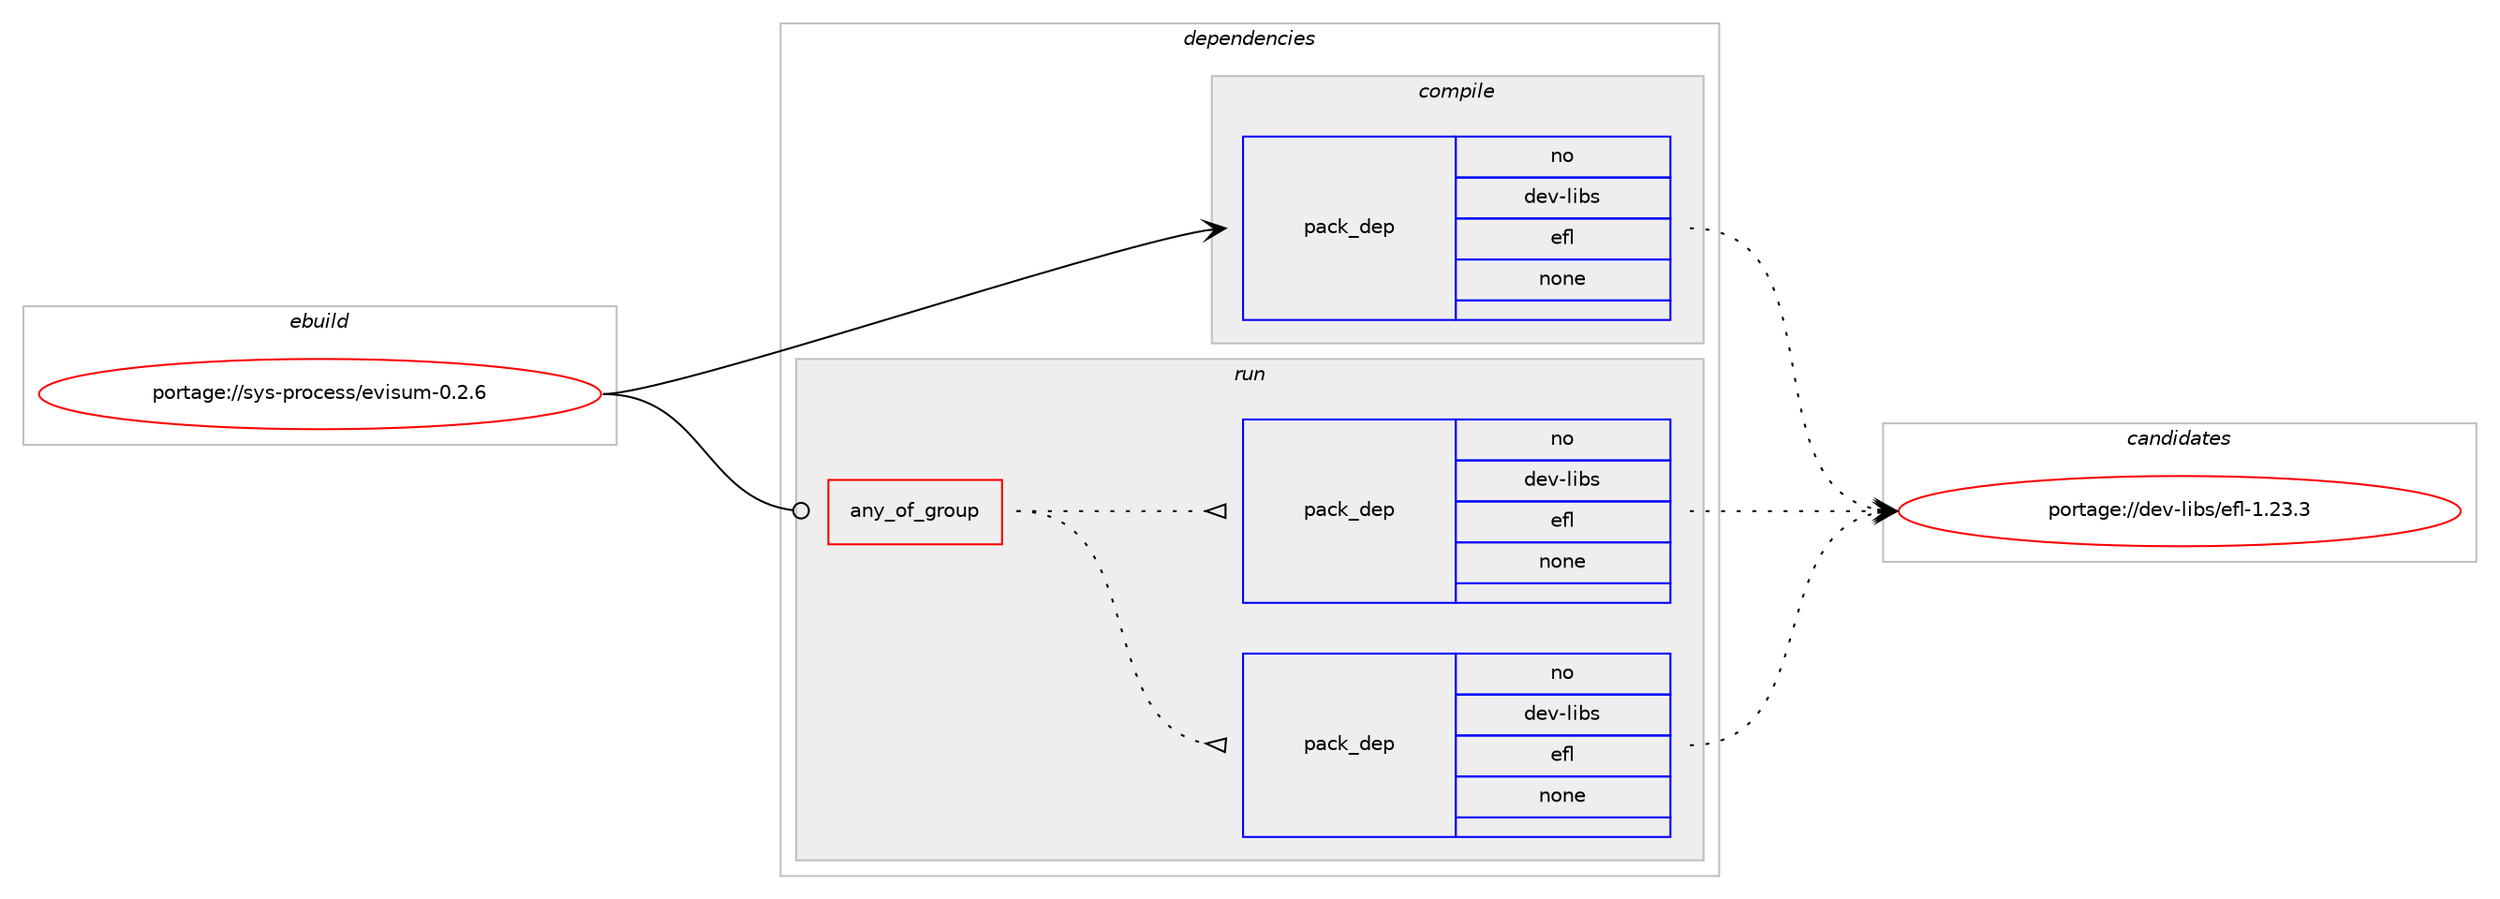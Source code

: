 digraph prolog {

# *************
# Graph options
# *************

newrank=true;
concentrate=true;
compound=true;
graph [rankdir=LR,fontname=Helvetica,fontsize=10,ranksep=1.5];#, ranksep=2.5, nodesep=0.2];
edge  [arrowhead=vee];
node  [fontname=Helvetica,fontsize=10];

# **********
# The ebuild
# **********

subgraph cluster_leftcol {
color=gray;
rank=same;
label=<<i>ebuild</i>>;
id [label="portage://sys-process/evisum-0.2.6", color=red, width=4, href="../sys-process/evisum-0.2.6.svg"];
}

# ****************
# The dependencies
# ****************

subgraph cluster_midcol {
color=gray;
label=<<i>dependencies</i>>;
subgraph cluster_compile {
fillcolor="#eeeeee";
style=filled;
label=<<i>compile</i>>;
subgraph pack17659 {
dependency21340 [label=<<TABLE BORDER="0" CELLBORDER="1" CELLSPACING="0" CELLPADDING="4" WIDTH="220"><TR><TD ROWSPAN="6" CELLPADDING="30">pack_dep</TD></TR><TR><TD WIDTH="110">no</TD></TR><TR><TD>dev-libs</TD></TR><TR><TD>efl</TD></TR><TR><TD>none</TD></TR><TR><TD></TD></TR></TABLE>>, shape=none, color=blue];
}
id:e -> dependency21340:w [weight=20,style="solid",arrowhead="vee"];
}
subgraph cluster_compileandrun {
fillcolor="#eeeeee";
style=filled;
label=<<i>compile and run</i>>;
}
subgraph cluster_run {
fillcolor="#eeeeee";
style=filled;
label=<<i>run</i>>;
subgraph any575 {
dependency21341 [label=<<TABLE BORDER="0" CELLBORDER="1" CELLSPACING="0" CELLPADDING="4"><TR><TD CELLPADDING="10">any_of_group</TD></TR></TABLE>>, shape=none, color=red];subgraph pack17660 {
dependency21342 [label=<<TABLE BORDER="0" CELLBORDER="1" CELLSPACING="0" CELLPADDING="4" WIDTH="220"><TR><TD ROWSPAN="6" CELLPADDING="30">pack_dep</TD></TR><TR><TD WIDTH="110">no</TD></TR><TR><TD>dev-libs</TD></TR><TR><TD>efl</TD></TR><TR><TD>none</TD></TR><TR><TD></TD></TR></TABLE>>, shape=none, color=blue];
}
dependency21341:e -> dependency21342:w [weight=20,style="dotted",arrowhead="oinv"];
subgraph pack17661 {
dependency21343 [label=<<TABLE BORDER="0" CELLBORDER="1" CELLSPACING="0" CELLPADDING="4" WIDTH="220"><TR><TD ROWSPAN="6" CELLPADDING="30">pack_dep</TD></TR><TR><TD WIDTH="110">no</TD></TR><TR><TD>dev-libs</TD></TR><TR><TD>efl</TD></TR><TR><TD>none</TD></TR><TR><TD></TD></TR></TABLE>>, shape=none, color=blue];
}
dependency21341:e -> dependency21343:w [weight=20,style="dotted",arrowhead="oinv"];
}
id:e -> dependency21341:w [weight=20,style="solid",arrowhead="odot"];
}
}

# **************
# The candidates
# **************

subgraph cluster_choices {
rank=same;
color=gray;
label=<<i>candidates</i>>;

subgraph choice17659 {
color=black;
nodesep=1;
choice10010111845108105981154710110210845494650514651 [label="portage://dev-libs/efl-1.23.3", color=red, width=4,href="../dev-libs/efl-1.23.3.svg"];
dependency21340:e -> choice10010111845108105981154710110210845494650514651:w [style=dotted,weight="100"];
}
subgraph choice17660 {
color=black;
nodesep=1;
choice10010111845108105981154710110210845494650514651 [label="portage://dev-libs/efl-1.23.3", color=red, width=4,href="../dev-libs/efl-1.23.3.svg"];
dependency21342:e -> choice10010111845108105981154710110210845494650514651:w [style=dotted,weight="100"];
}
subgraph choice17661 {
color=black;
nodesep=1;
choice10010111845108105981154710110210845494650514651 [label="portage://dev-libs/efl-1.23.3", color=red, width=4,href="../dev-libs/efl-1.23.3.svg"];
dependency21343:e -> choice10010111845108105981154710110210845494650514651:w [style=dotted,weight="100"];
}
}

}
